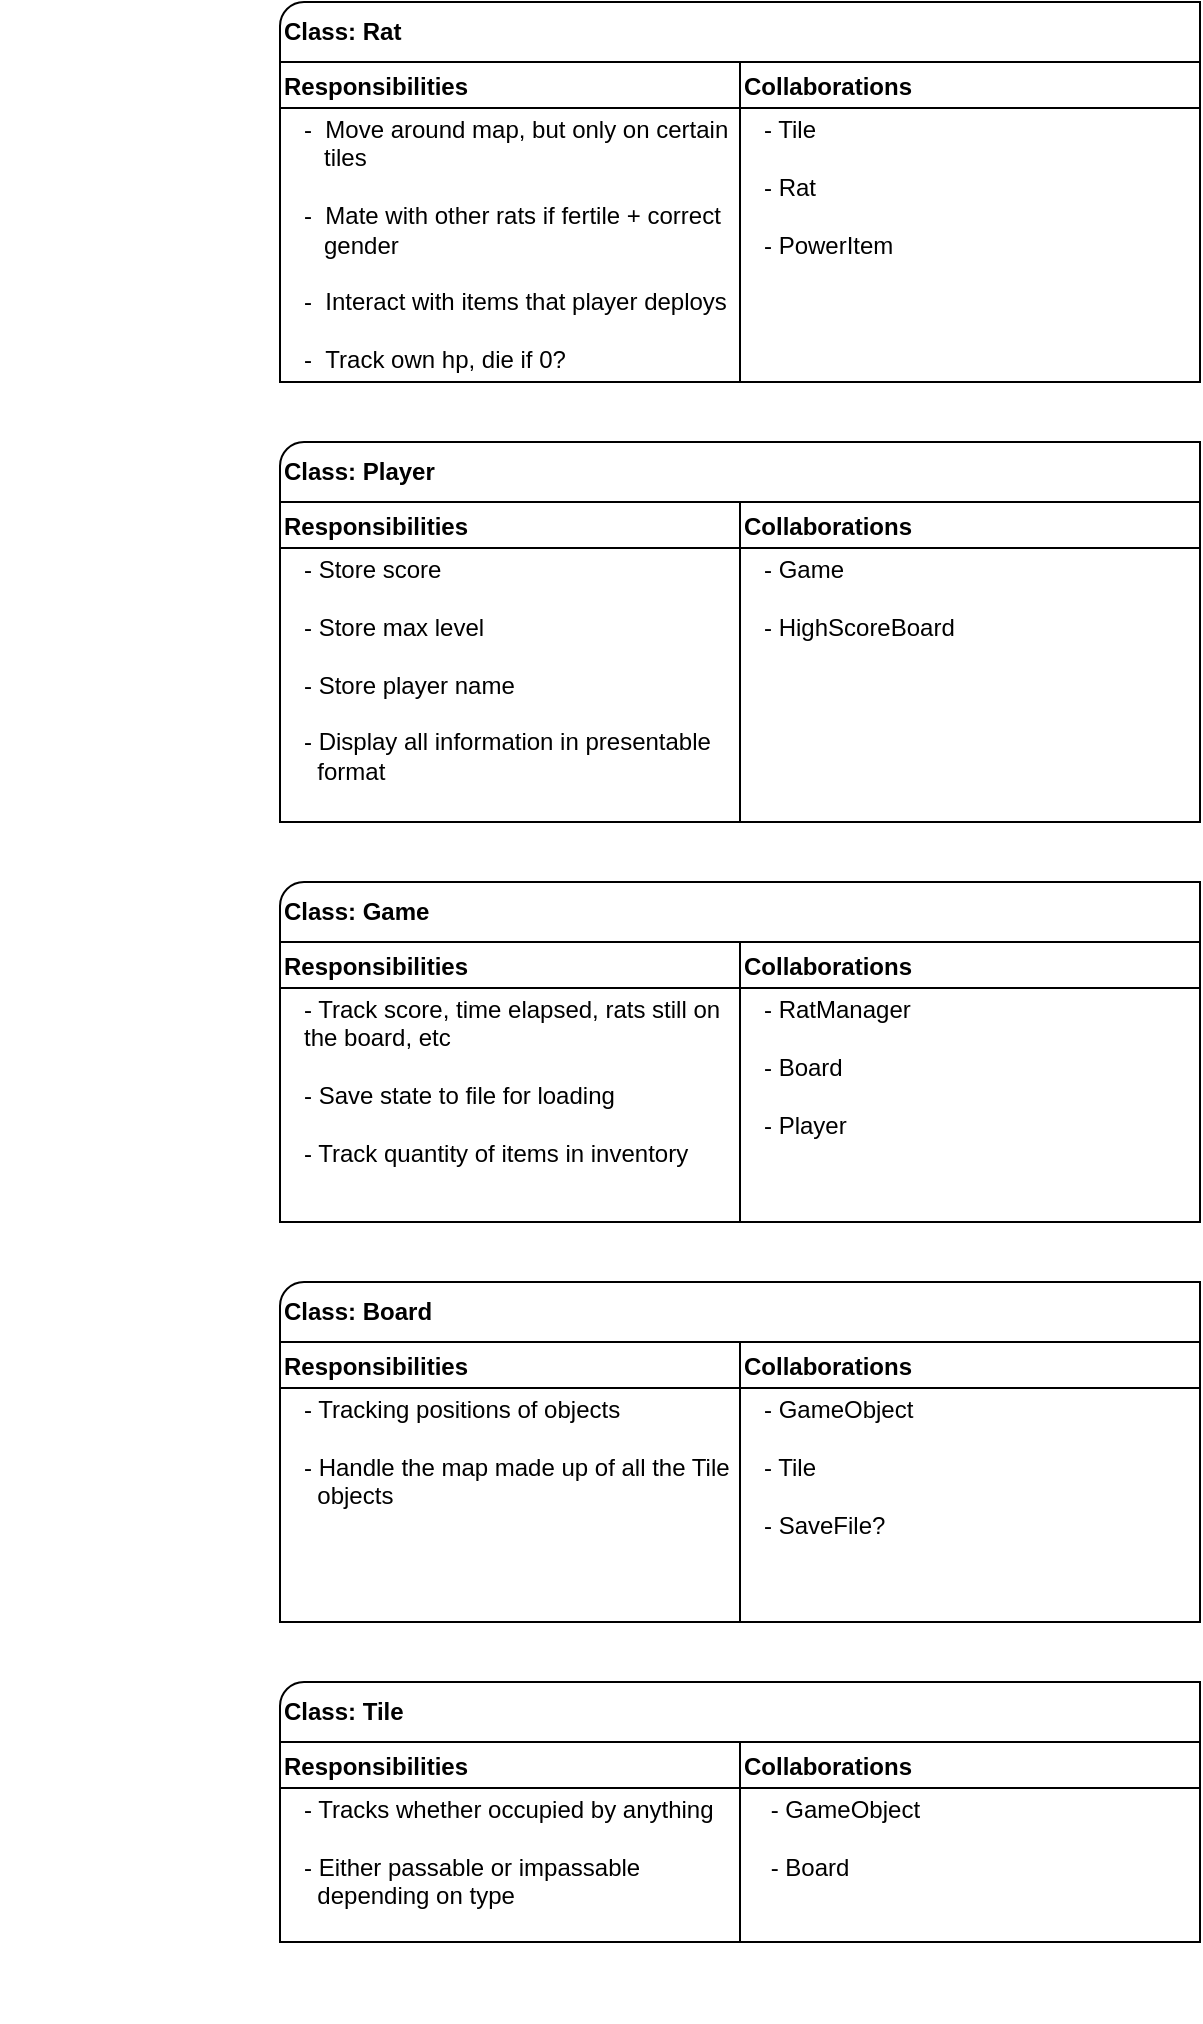 <mxfile version="15.5.3" type="github">
  <diagram id="zpcQQFXpKKOXDBpBT5Iq" name="Page-1">
    <mxGraphModel dx="2037" dy="1216" grid="1" gridSize="10" guides="1" tooltips="1" connect="1" arrows="1" fold="1" page="1" pageScale="1" pageWidth="827" pageHeight="1169" math="0" shadow="0">
      <root>
        <mxCell id="0" />
        <mxCell id="1" parent="0" />
        <mxCell id="c7Za7BFch5kh-YGNbLE7-2" value="" style="group" parent="1" vertex="1" connectable="0">
          <mxGeometry x="180" y="420" width="460" height="300.0" as="geometry" />
        </mxCell>
        <mxCell id="c7Za7BFch5kh-YGNbLE7-3" value="Responsibilities" style="swimlane;align=left;" parent="c7Za7BFch5kh-YGNbLE7-2" vertex="1">
          <mxGeometry y="-100" width="460" height="160" as="geometry" />
        </mxCell>
        <mxCell id="c7Za7BFch5kh-YGNbLE7-27" value="&lt;div&gt;- Store score&lt;/div&gt;&lt;div&gt;&lt;br&gt;&lt;/div&gt;&lt;div&gt;- Store max level&lt;/div&gt;&lt;div&gt;&lt;br&gt;&lt;/div&gt;&lt;div&gt;- Store player name&lt;/div&gt;&lt;div&gt;&lt;br&gt;&lt;/div&gt;&lt;div&gt;- Display all information in presentable&lt;/div&gt;&lt;div&gt;&amp;nbsp; format&lt;/div&gt;" style="text;html=1;strokeColor=none;fillColor=none;align=left;verticalAlign=top;whiteSpace=wrap;rounded=0;labelPosition=center;verticalLabelPosition=middle;" parent="c7Za7BFch5kh-YGNbLE7-3" vertex="1">
          <mxGeometry x="10" y="20" width="220" height="130" as="geometry" />
        </mxCell>
        <mxCell id="c7Za7BFch5kh-YGNbLE7-28" value="&lt;div&gt;- Game&lt;/div&gt;&lt;div&gt;&lt;br&gt;&lt;/div&gt;&lt;div&gt;- HighScoreBoard&lt;/div&gt;" style="text;html=1;strokeColor=none;fillColor=none;align=left;verticalAlign=top;whiteSpace=wrap;rounded=0;" parent="c7Za7BFch5kh-YGNbLE7-3" vertex="1">
          <mxGeometry x="240" y="20" width="220" height="140" as="geometry" />
        </mxCell>
        <mxCell id="c7Za7BFch5kh-YGNbLE7-4" value="Collaborations" style="swimlane;align=left;" parent="c7Za7BFch5kh-YGNbLE7-2" vertex="1">
          <mxGeometry x="230" y="-100" width="230" height="160" as="geometry" />
        </mxCell>
        <mxCell id="c7Za7BFch5kh-YGNbLE7-5" value="&lt;b&gt;Class: Player&lt;/b&gt;" style="verticalLabelPosition=middle;verticalAlign=middle;html=1;shape=mxgraph.basic.corner_round_rect;dx=6;labelPosition=center;align=left;" parent="c7Za7BFch5kh-YGNbLE7-2" vertex="1">
          <mxGeometry y="-130" width="460" height="30" as="geometry" />
        </mxCell>
        <mxCell id="c7Za7BFch5kh-YGNbLE7-11" value="Responsibilities" style="swimlane;align=left;" parent="c7Za7BFch5kh-YGNbLE7-2" vertex="1">
          <mxGeometry y="120" width="230" height="140" as="geometry" />
        </mxCell>
        <mxCell id="c7Za7BFch5kh-YGNbLE7-12" value="Collaborations" style="swimlane;align=left;" parent="c7Za7BFch5kh-YGNbLE7-2" vertex="1">
          <mxGeometry x="230" y="120" width="230" height="140" as="geometry" />
        </mxCell>
        <mxCell id="c7Za7BFch5kh-YGNbLE7-23" value="- Track score, time elapsed, rats still on the board, etc&lt;br&gt;&lt;br&gt;- Save state to file for loading&lt;br&gt;&lt;br&gt;- Track quantity of items in inventory" style="text;html=1;strokeColor=none;fillColor=none;align=left;verticalAlign=top;whiteSpace=wrap;rounded=0;labelPosition=center;verticalLabelPosition=middle;" parent="c7Za7BFch5kh-YGNbLE7-12" vertex="1">
          <mxGeometry x="-220" y="20" width="220" height="110" as="geometry" />
        </mxCell>
        <mxCell id="c7Za7BFch5kh-YGNbLE7-24" value="- RatManager&lt;br&gt;&amp;nbsp;&lt;br&gt;- Board&lt;br&gt;&lt;br&gt;- Player" style="text;html=1;strokeColor=none;fillColor=none;align=left;verticalAlign=top;whiteSpace=wrap;rounded=0;" parent="c7Za7BFch5kh-YGNbLE7-12" vertex="1">
          <mxGeometry x="10" y="20" width="220" height="100" as="geometry" />
        </mxCell>
        <mxCell id="c7Za7BFch5kh-YGNbLE7-13" value="&lt;b&gt;Class: Game&lt;/b&gt;" style="verticalLabelPosition=middle;verticalAlign=middle;html=1;shape=mxgraph.basic.corner_round_rect;dx=6;labelPosition=center;align=left;" parent="c7Za7BFch5kh-YGNbLE7-2" vertex="1">
          <mxGeometry y="90" width="460" height="30" as="geometry" />
        </mxCell>
        <mxCell id="c7Za7BFch5kh-YGNbLE7-6" value="" style="group" parent="1" vertex="1" connectable="0">
          <mxGeometry x="40" y="780" width="490" height="300.0" as="geometry" />
        </mxCell>
        <mxCell id="c7Za7BFch5kh-YGNbLE7-7" value="Responsibilities" style="swimlane;align=left;" parent="c7Za7BFch5kh-YGNbLE7-6" vertex="1">
          <mxGeometry x="140" y="160" width="460" height="100" as="geometry" />
        </mxCell>
        <mxCell id="c7Za7BFch5kh-YGNbLE7-31" value="- Tracks whether occupied by anything&lt;br&gt;&lt;br&gt;- Either passable or impassable&lt;br&gt;&amp;nbsp; depending on type" style="text;html=1;strokeColor=none;fillColor=none;align=left;verticalAlign=top;whiteSpace=wrap;rounded=0;labelPosition=center;verticalLabelPosition=middle;" parent="c7Za7BFch5kh-YGNbLE7-7" vertex="1">
          <mxGeometry x="10" y="20" width="220" height="80" as="geometry" />
        </mxCell>
        <mxCell id="c7Za7BFch5kh-YGNbLE7-32" value="&lt;div&gt;&amp;nbsp;- GameObject&lt;/div&gt;&lt;div&gt;&amp;nbsp;&lt;/div&gt;&lt;div&gt;&amp;nbsp;- Board&lt;/div&gt;" style="text;html=1;strokeColor=none;fillColor=none;align=left;verticalAlign=top;whiteSpace=wrap;rounded=0;" parent="c7Za7BFch5kh-YGNbLE7-7" vertex="1">
          <mxGeometry x="240" y="20" width="220" height="80" as="geometry" />
        </mxCell>
        <mxCell id="c7Za7BFch5kh-YGNbLE7-8" value="Collaborations" style="swimlane;align=left;" parent="c7Za7BFch5kh-YGNbLE7-6" vertex="1">
          <mxGeometry x="370" y="160" width="230" height="100" as="geometry" />
        </mxCell>
        <mxCell id="c7Za7BFch5kh-YGNbLE7-9" value="&lt;b&gt;Class: Tile&lt;/b&gt;&lt;span style=&quot;color: rgba(0 , 0 , 0 , 0) ; font-family: monospace ; font-size: 0px&quot;&gt;%3CmxGraphModel%3E%3Croot%3E%3CmxCell%20id%3D%220%22%2F%3E%3CmxCell%20id%3D%221%22%20parent%3D%220%22%2F%3E%3CmxCell%20id%3D%222%22%20value%3D%22%22%20style%3D%22group%22%20vertex%3D%221%22%20connectable%3D%220%22%20parent%3D%221%22%3E%3CmxGeometry%20x%3D%2270%22%20y%3D%2260%22%20width%3D%22460%22%20height%3D%22300%22%20as%3D%22geometry%22%2F%3E%3C%2FmxCell%3E%3CmxCell%20id%3D%223%22%20value%3D%22Responsibilities%22%20style%3D%22swimlane%3Balign%3Dleft%3B%22%20vertex%3D%221%22%20parent%3D%222%22%3E%3CmxGeometry%20y%3D%2230%22%20width%3D%22230%22%20height%3D%22270.0%22%20as%3D%22geometry%22%2F%3E%3C%2FmxCell%3E%3CmxCell%20id%3D%224%22%20value%3D%22Collaborations%22%20style%3D%22swimlane%3Balign%3Dleft%3B%22%20vertex%3D%221%22%20parent%3D%222%22%3E%3CmxGeometry%20x%3D%22230%22%20y%3D%2230%22%20width%3D%22230%22%20height%3D%22270.0%22%20as%3D%22geometry%22%2F%3E%3C%2FmxCell%3E%3CmxCell%20id%3D%225%22%20value%3D%22%26lt%3Bb%26gt%3BClass%3A%26lt%3B%2Fb%26gt%3B%22%20style%3D%22verticalLabelPosition%3Dmiddle%3BverticalAlign%3Dmiddle%3Bhtml%3D1%3Bshape%3Dmxgraph.basic.corner_round_rect%3Bdx%3D6%3BlabelPosition%3Dcenter%3Balign%3Dleft%3B%22%20vertex%3D%221%22%20parent%3D%222%22%3E%3CmxGeometry%20width%3D%22460%22%20height%3D%2230%22%20as%3D%22geometry%22%2F%3E%3C%2FmxCell%3E%3C%2Froot%3E%3C%2FmxGraphModel%3E&lt;/span&gt;" style="verticalLabelPosition=middle;verticalAlign=middle;html=1;shape=mxgraph.basic.corner_round_rect;dx=6;labelPosition=center;align=left;" parent="c7Za7BFch5kh-YGNbLE7-6" vertex="1">
          <mxGeometry x="140" y="130" width="460" height="30" as="geometry" />
        </mxCell>
        <mxCell id="c7Za7BFch5kh-YGNbLE7-15" value="Responsibilities" style="swimlane;align=left;" parent="c7Za7BFch5kh-YGNbLE7-6" vertex="1">
          <mxGeometry x="140" y="-40" width="460" height="140" as="geometry" />
        </mxCell>
        <mxCell id="c7Za7BFch5kh-YGNbLE7-29" value="- Tracking positions of objects&lt;br&gt;&lt;br&gt;- Handle the map made up of all the Tile&lt;br&gt;&amp;nbsp; objects" style="text;html=1;strokeColor=none;fillColor=none;align=left;verticalAlign=top;whiteSpace=wrap;rounded=0;labelPosition=center;verticalLabelPosition=middle;" parent="c7Za7BFch5kh-YGNbLE7-15" vertex="1">
          <mxGeometry x="10" y="20" width="220" height="120" as="geometry" />
        </mxCell>
        <mxCell id="c7Za7BFch5kh-YGNbLE7-30" value="- GameObject&lt;br&gt;&lt;br&gt;- Tile&lt;br&gt;&lt;br&gt;- SaveFile?" style="text;html=1;strokeColor=none;fillColor=none;align=left;verticalAlign=top;whiteSpace=wrap;rounded=0;" parent="c7Za7BFch5kh-YGNbLE7-15" vertex="1">
          <mxGeometry x="240" y="20" width="220" height="120" as="geometry" />
        </mxCell>
        <mxCell id="c7Za7BFch5kh-YGNbLE7-16" value="Collaborations" style="swimlane;align=left;" parent="c7Za7BFch5kh-YGNbLE7-6" vertex="1">
          <mxGeometry x="370" y="-40" width="230" height="140" as="geometry" />
        </mxCell>
        <mxCell id="c7Za7BFch5kh-YGNbLE7-17" value="&lt;b&gt;Class: Board&lt;/b&gt;" style="verticalLabelPosition=middle;verticalAlign=middle;html=1;shape=mxgraph.basic.corner_round_rect;dx=6;labelPosition=center;align=left;" parent="c7Za7BFch5kh-YGNbLE7-6" vertex="1">
          <mxGeometry x="140" y="-70" width="460" height="30.0" as="geometry" />
        </mxCell>
        <mxCell id="aV5-zZEt5HdxQ8EFgEAb-17" value="Responsibilities" style="swimlane;align=left;" parent="1" vertex="1">
          <mxGeometry x="180" y="100" width="230" height="160" as="geometry" />
        </mxCell>
        <mxCell id="c7Za7BFch5kh-YGNbLE7-19" value="- &amp;nbsp;Move around map, but only on certain&lt;br&gt;&amp;nbsp; &amp;nbsp;tiles&lt;br&gt;&lt;br&gt;- &amp;nbsp;Mate with other rats if fertile + correct&lt;br&gt;&amp;nbsp; &amp;nbsp;gender&lt;br&gt;&lt;br&gt;- &amp;nbsp;Interact with items that player deploys&lt;br&gt;&lt;br&gt;- &amp;nbsp;Track own hp, die if 0?" style="text;html=1;strokeColor=none;fillColor=none;align=left;verticalAlign=top;whiteSpace=wrap;rounded=0;labelPosition=center;verticalLabelPosition=middle;" parent="aV5-zZEt5HdxQ8EFgEAb-17" vertex="1">
          <mxGeometry x="10" y="20" width="220" height="130" as="geometry" />
        </mxCell>
        <mxCell id="aV5-zZEt5HdxQ8EFgEAb-18" value="Collaborations" style="swimlane;align=left;" parent="1" vertex="1">
          <mxGeometry x="410" y="100" width="230" height="160" as="geometry" />
        </mxCell>
        <mxCell id="c7Za7BFch5kh-YGNbLE7-22" value="- Tile&lt;br&gt;&lt;br&gt;- Rat&lt;br&gt;&lt;br&gt;- PowerItem" style="text;html=1;strokeColor=none;fillColor=none;align=left;verticalAlign=top;whiteSpace=wrap;rounded=0;" parent="aV5-zZEt5HdxQ8EFgEAb-18" vertex="1">
          <mxGeometry x="10" y="20" width="220" height="140" as="geometry" />
        </mxCell>
        <mxCell id="aV5-zZEt5HdxQ8EFgEAb-22" value="&lt;b&gt;Class: Rat&lt;/b&gt;" style="verticalLabelPosition=middle;verticalAlign=middle;html=1;shape=mxgraph.basic.corner_round_rect;dx=6;labelPosition=center;align=left;" parent="1" vertex="1">
          <mxGeometry x="180" y="70" width="460" height="30" as="geometry" />
        </mxCell>
      </root>
    </mxGraphModel>
  </diagram>
</mxfile>
